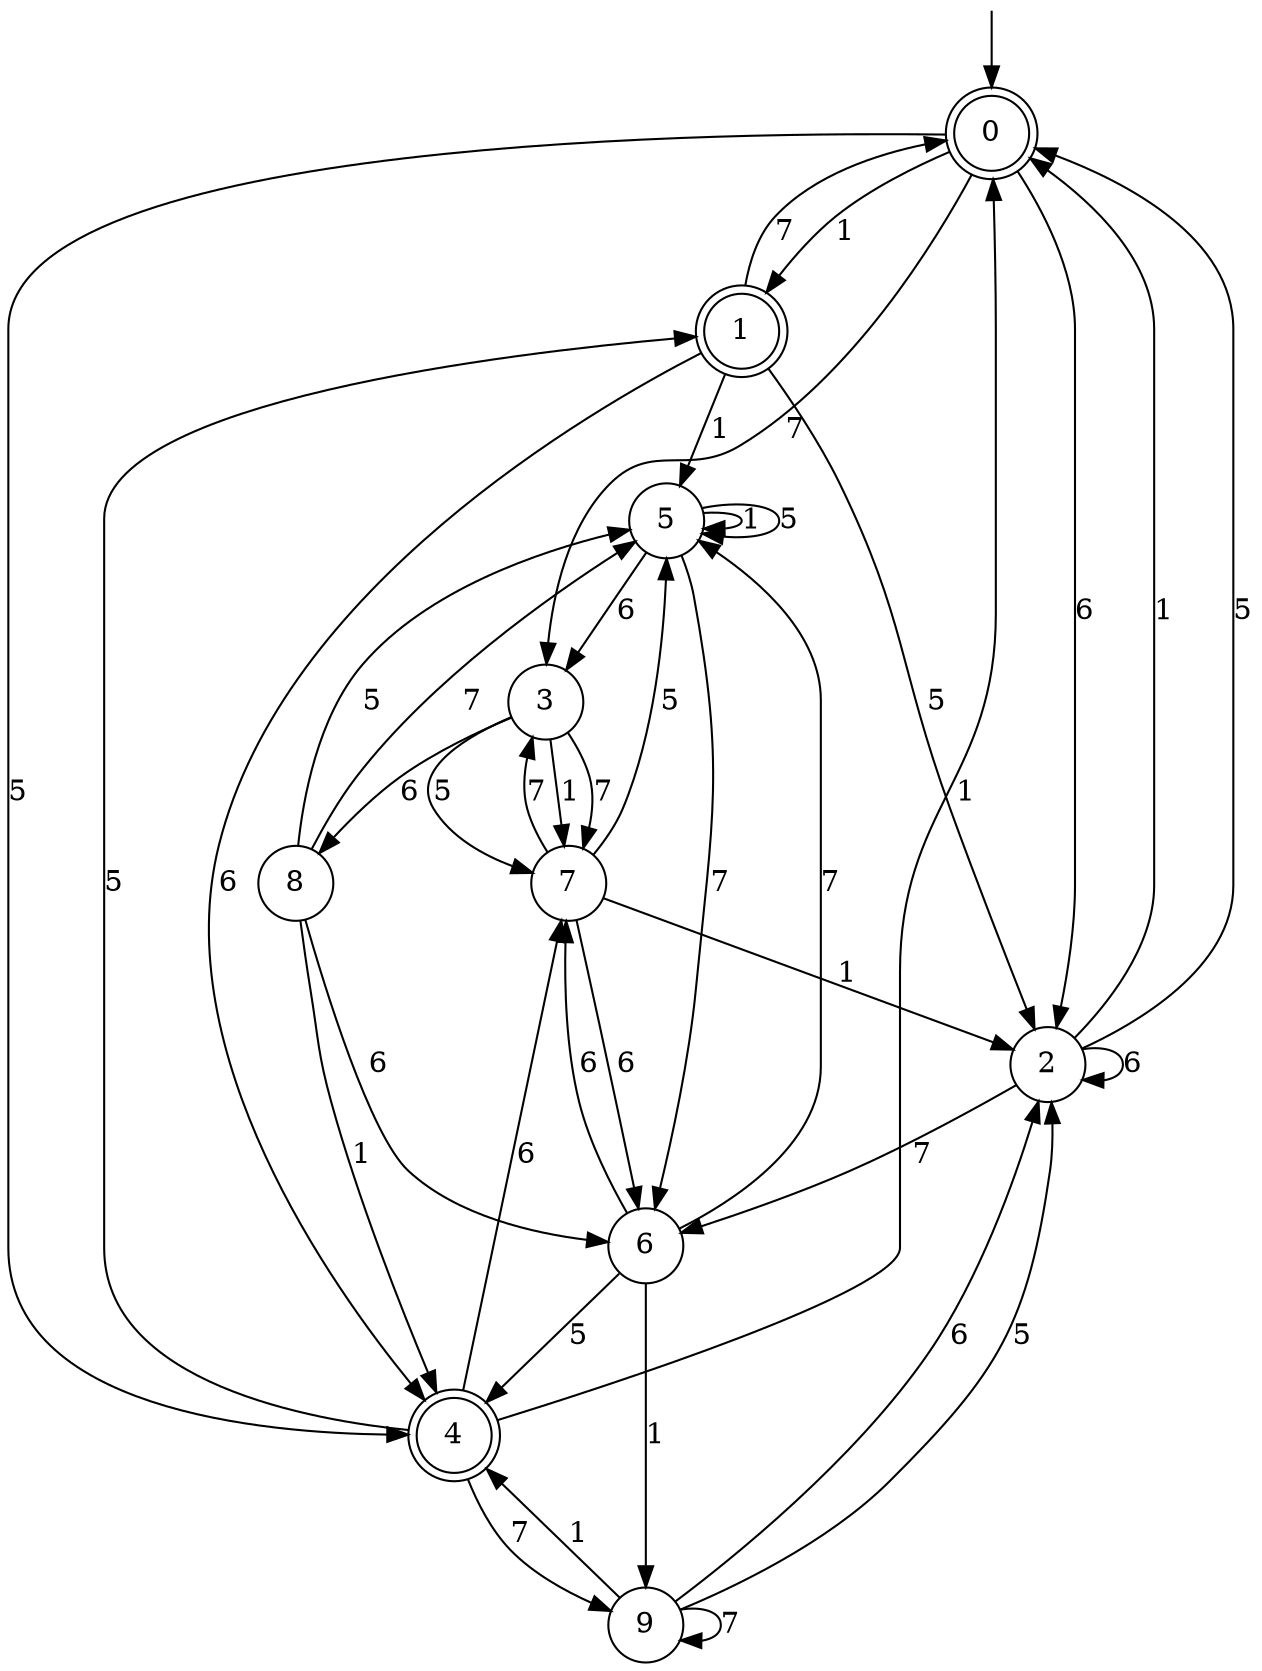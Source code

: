 digraph g {

	s0 [shape="doublecircle" label="0"];
	s1 [shape="doublecircle" label="1"];
	s2 [shape="circle" label="2"];
	s3 [shape="circle" label="3"];
	s4 [shape="doublecircle" label="4"];
	s5 [shape="circle" label="5"];
	s6 [shape="circle" label="6"];
	s7 [shape="circle" label="7"];
	s8 [shape="circle" label="8"];
	s9 [shape="circle" label="9"];
	s0 -> s1 [label="1"];
	s0 -> s2 [label="6"];
	s0 -> s3 [label="7"];
	s0 -> s4 [label="5"];
	s1 -> s5 [label="1"];
	s1 -> s4 [label="6"];
	s1 -> s0 [label="7"];
	s1 -> s2 [label="5"];
	s2 -> s0 [label="1"];
	s2 -> s2 [label="6"];
	s2 -> s6 [label="7"];
	s2 -> s0 [label="5"];
	s3 -> s7 [label="1"];
	s3 -> s8 [label="6"];
	s3 -> s7 [label="7"];
	s3 -> s7 [label="5"];
	s4 -> s0 [label="1"];
	s4 -> s7 [label="6"];
	s4 -> s9 [label="7"];
	s4 -> s1 [label="5"];
	s5 -> s5 [label="1"];
	s5 -> s3 [label="6"];
	s5 -> s6 [label="7"];
	s5 -> s5 [label="5"];
	s6 -> s9 [label="1"];
	s6 -> s7 [label="6"];
	s6 -> s5 [label="7"];
	s6 -> s4 [label="5"];
	s7 -> s2 [label="1"];
	s7 -> s6 [label="6"];
	s7 -> s3 [label="7"];
	s7 -> s5 [label="5"];
	s8 -> s4 [label="1"];
	s8 -> s6 [label="6"];
	s8 -> s5 [label="7"];
	s8 -> s5 [label="5"];
	s9 -> s4 [label="1"];
	s9 -> s2 [label="6"];
	s9 -> s9 [label="7"];
	s9 -> s2 [label="5"];

__start0 [label="" shape="none" width="0" height="0"];
__start0 -> s0;

}
